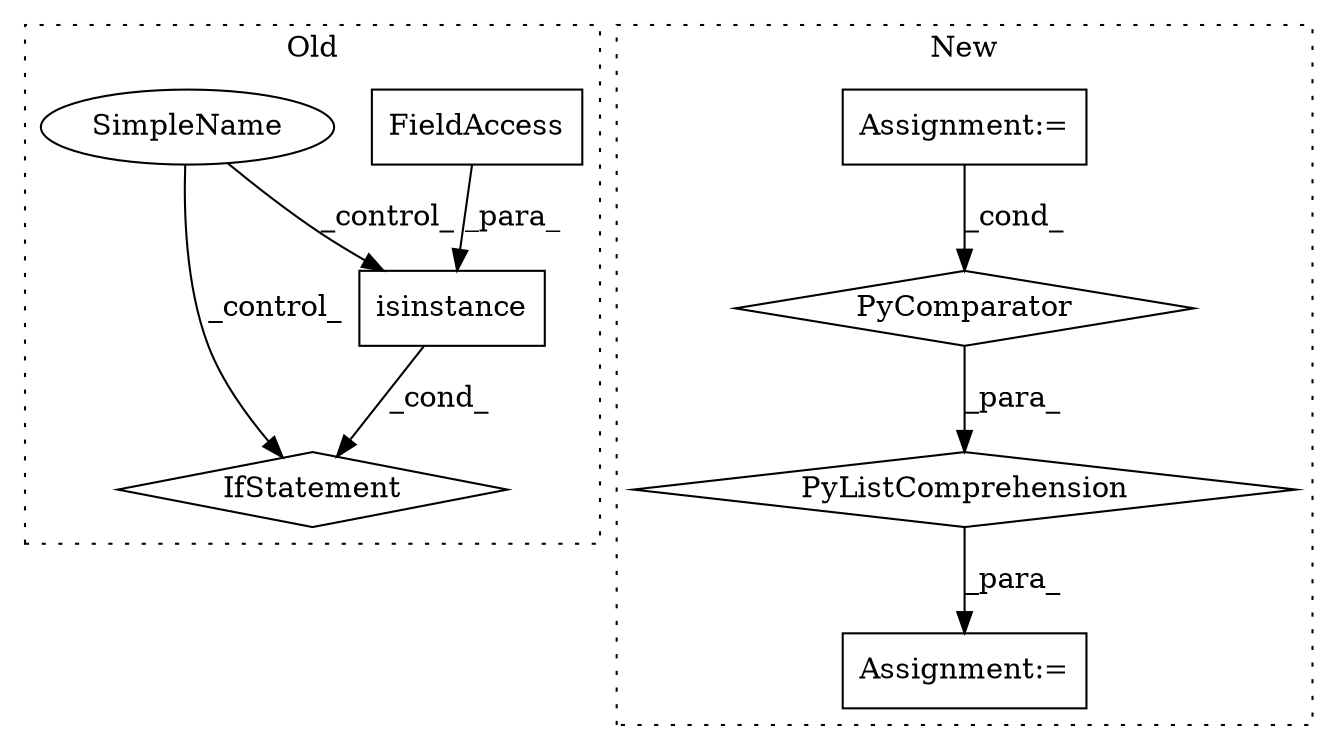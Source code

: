 digraph G {
subgraph cluster0 {
1 [label="isinstance" a="32" s="2520,2538" l="11,1" shape="box"];
5 [label="IfStatement" a="25" s="2539" l="3" shape="diamond"];
6 [label="FieldAccess" a="22" s="2534" l="4" shape="box"];
8 [label="SimpleName" a="42" s="" l="" shape="ellipse"];
label = "Old";
style="dotted";
}
subgraph cluster1 {
2 [label="PyListComprehension" a="109" s="3093" l="120" shape="diamond"];
3 [label="PyComparator" a="113" s="3180" l="25" shape="diamond"];
4 [label="Assignment:=" a="7" s="3180" l="25" shape="box"];
7 [label="Assignment:=" a="7" s="3075" l="18" shape="box"];
label = "New";
style="dotted";
}
1 -> 5 [label="_cond_"];
2 -> 7 [label="_para_"];
3 -> 2 [label="_para_"];
4 -> 3 [label="_cond_"];
6 -> 1 [label="_para_"];
8 -> 1 [label="_control_"];
8 -> 5 [label="_control_"];
}